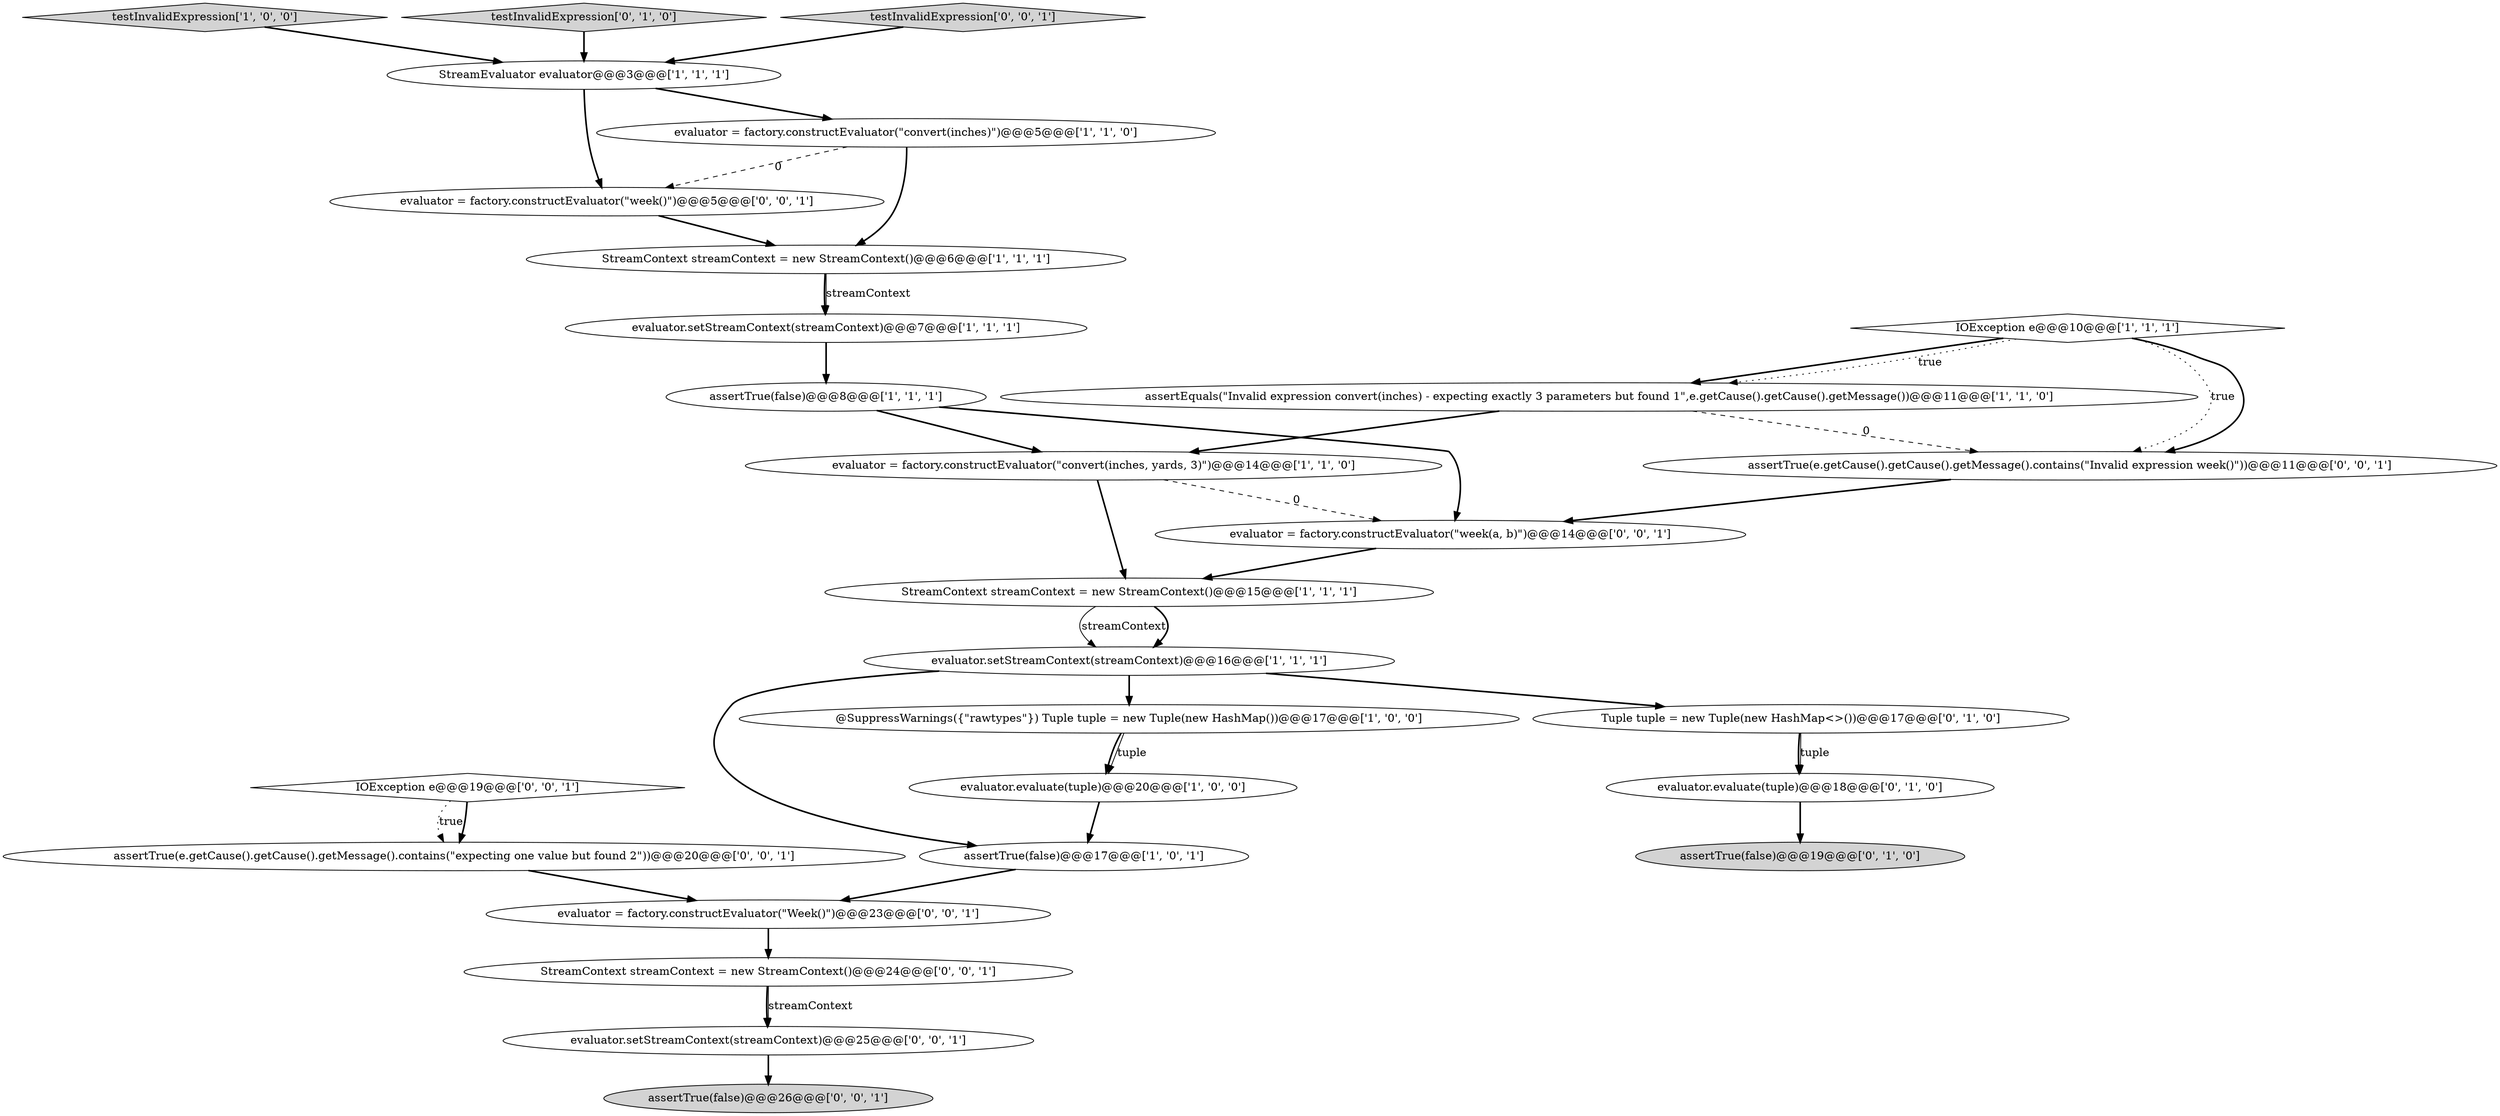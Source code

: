 digraph {
13 [style = filled, label = "StreamContext streamContext = new StreamContext()@@@6@@@['1', '1', '1']", fillcolor = white, shape = ellipse image = "AAA0AAABBB1BBB"];
6 [style = filled, label = "evaluator = factory.constructEvaluator(\"convert(inches, yards, 3)\")@@@14@@@['1', '1', '0']", fillcolor = white, shape = ellipse image = "AAA0AAABBB1BBB"];
4 [style = filled, label = "evaluator.evaluate(tuple)@@@20@@@['1', '0', '0']", fillcolor = white, shape = ellipse image = "AAA0AAABBB1BBB"];
20 [style = filled, label = "assertTrue(e.getCause().getCause().getMessage().contains(\"Invalid expression week()\"))@@@11@@@['0', '0', '1']", fillcolor = white, shape = ellipse image = "AAA0AAABBB3BBB"];
21 [style = filled, label = "IOException e@@@19@@@['0', '0', '1']", fillcolor = white, shape = diamond image = "AAA0AAABBB3BBB"];
24 [style = filled, label = "evaluator = factory.constructEvaluator(\"week()\")@@@5@@@['0', '0', '1']", fillcolor = white, shape = ellipse image = "AAA0AAABBB3BBB"];
8 [style = filled, label = "evaluator.setStreamContext(streamContext)@@@16@@@['1', '1', '1']", fillcolor = white, shape = ellipse image = "AAA0AAABBB1BBB"];
3 [style = filled, label = "assertEquals(\"Invalid expression convert(inches) - expecting exactly 3 parameters but found 1\",e.getCause().getCause().getMessage())@@@11@@@['1', '1', '0']", fillcolor = white, shape = ellipse image = "AAA0AAABBB1BBB"];
9 [style = filled, label = "@SuppressWarnings({\"rawtypes\"}) Tuple tuple = new Tuple(new HashMap())@@@17@@@['1', '0', '0']", fillcolor = white, shape = ellipse image = "AAA0AAABBB1BBB"];
1 [style = filled, label = "IOException e@@@10@@@['1', '1', '1']", fillcolor = white, shape = diamond image = "AAA0AAABBB1BBB"];
7 [style = filled, label = "assertTrue(false)@@@8@@@['1', '1', '1']", fillcolor = white, shape = ellipse image = "AAA0AAABBB1BBB"];
23 [style = filled, label = "assertTrue(e.getCause().getCause().getMessage().contains(\"expecting one value but found 2\"))@@@20@@@['0', '0', '1']", fillcolor = white, shape = ellipse image = "AAA0AAABBB3BBB"];
10 [style = filled, label = "testInvalidExpression['1', '0', '0']", fillcolor = lightgray, shape = diamond image = "AAA0AAABBB1BBB"];
25 [style = filled, label = "StreamContext streamContext = new StreamContext()@@@24@@@['0', '0', '1']", fillcolor = white, shape = ellipse image = "AAA0AAABBB3BBB"];
5 [style = filled, label = "StreamContext streamContext = new StreamContext()@@@15@@@['1', '1', '1']", fillcolor = white, shape = ellipse image = "AAA0AAABBB1BBB"];
16 [style = filled, label = "evaluator.evaluate(tuple)@@@18@@@['0', '1', '0']", fillcolor = white, shape = ellipse image = "AAA0AAABBB2BBB"];
17 [style = filled, label = "assertTrue(false)@@@19@@@['0', '1', '0']", fillcolor = lightgray, shape = ellipse image = "AAA0AAABBB2BBB"];
15 [style = filled, label = "Tuple tuple = new Tuple(new HashMap<>())@@@17@@@['0', '1', '0']", fillcolor = white, shape = ellipse image = "AAA0AAABBB2BBB"];
11 [style = filled, label = "StreamEvaluator evaluator@@@3@@@['1', '1', '1']", fillcolor = white, shape = ellipse image = "AAA0AAABBB1BBB"];
19 [style = filled, label = "evaluator = factory.constructEvaluator(\"Week()\")@@@23@@@['0', '0', '1']", fillcolor = white, shape = ellipse image = "AAA0AAABBB3BBB"];
26 [style = filled, label = "evaluator = factory.constructEvaluator(\"week(a, b)\")@@@14@@@['0', '0', '1']", fillcolor = white, shape = ellipse image = "AAA0AAABBB3BBB"];
0 [style = filled, label = "evaluator = factory.constructEvaluator(\"convert(inches)\")@@@5@@@['1', '1', '0']", fillcolor = white, shape = ellipse image = "AAA0AAABBB1BBB"];
14 [style = filled, label = "testInvalidExpression['0', '1', '0']", fillcolor = lightgray, shape = diamond image = "AAA0AAABBB2BBB"];
12 [style = filled, label = "evaluator.setStreamContext(streamContext)@@@7@@@['1', '1', '1']", fillcolor = white, shape = ellipse image = "AAA0AAABBB1BBB"];
18 [style = filled, label = "evaluator.setStreamContext(streamContext)@@@25@@@['0', '0', '1']", fillcolor = white, shape = ellipse image = "AAA0AAABBB3BBB"];
27 [style = filled, label = "assertTrue(false)@@@26@@@['0', '0', '1']", fillcolor = lightgray, shape = ellipse image = "AAA0AAABBB3BBB"];
2 [style = filled, label = "assertTrue(false)@@@17@@@['1', '0', '1']", fillcolor = white, shape = ellipse image = "AAA0AAABBB1BBB"];
22 [style = filled, label = "testInvalidExpression['0', '0', '1']", fillcolor = lightgray, shape = diamond image = "AAA0AAABBB3BBB"];
22->11 [style = bold, label=""];
12->7 [style = bold, label=""];
5->8 [style = solid, label="streamContext"];
24->13 [style = bold, label=""];
3->20 [style = dashed, label="0"];
5->8 [style = bold, label=""];
8->9 [style = bold, label=""];
23->19 [style = bold, label=""];
9->4 [style = bold, label=""];
6->26 [style = dashed, label="0"];
11->0 [style = bold, label=""];
7->6 [style = bold, label=""];
0->24 [style = dashed, label="0"];
7->26 [style = bold, label=""];
21->23 [style = dotted, label="true"];
10->11 [style = bold, label=""];
25->18 [style = bold, label=""];
0->13 [style = bold, label=""];
14->11 [style = bold, label=""];
11->24 [style = bold, label=""];
25->18 [style = solid, label="streamContext"];
4->2 [style = bold, label=""];
3->6 [style = bold, label=""];
19->25 [style = bold, label=""];
13->12 [style = bold, label=""];
2->19 [style = bold, label=""];
1->3 [style = bold, label=""];
8->2 [style = bold, label=""];
1->3 [style = dotted, label="true"];
26->5 [style = bold, label=""];
13->12 [style = solid, label="streamContext"];
15->16 [style = bold, label=""];
6->5 [style = bold, label=""];
1->20 [style = dotted, label="true"];
15->16 [style = solid, label="tuple"];
9->4 [style = solid, label="tuple"];
16->17 [style = bold, label=""];
1->20 [style = bold, label=""];
21->23 [style = bold, label=""];
18->27 [style = bold, label=""];
20->26 [style = bold, label=""];
8->15 [style = bold, label=""];
}
